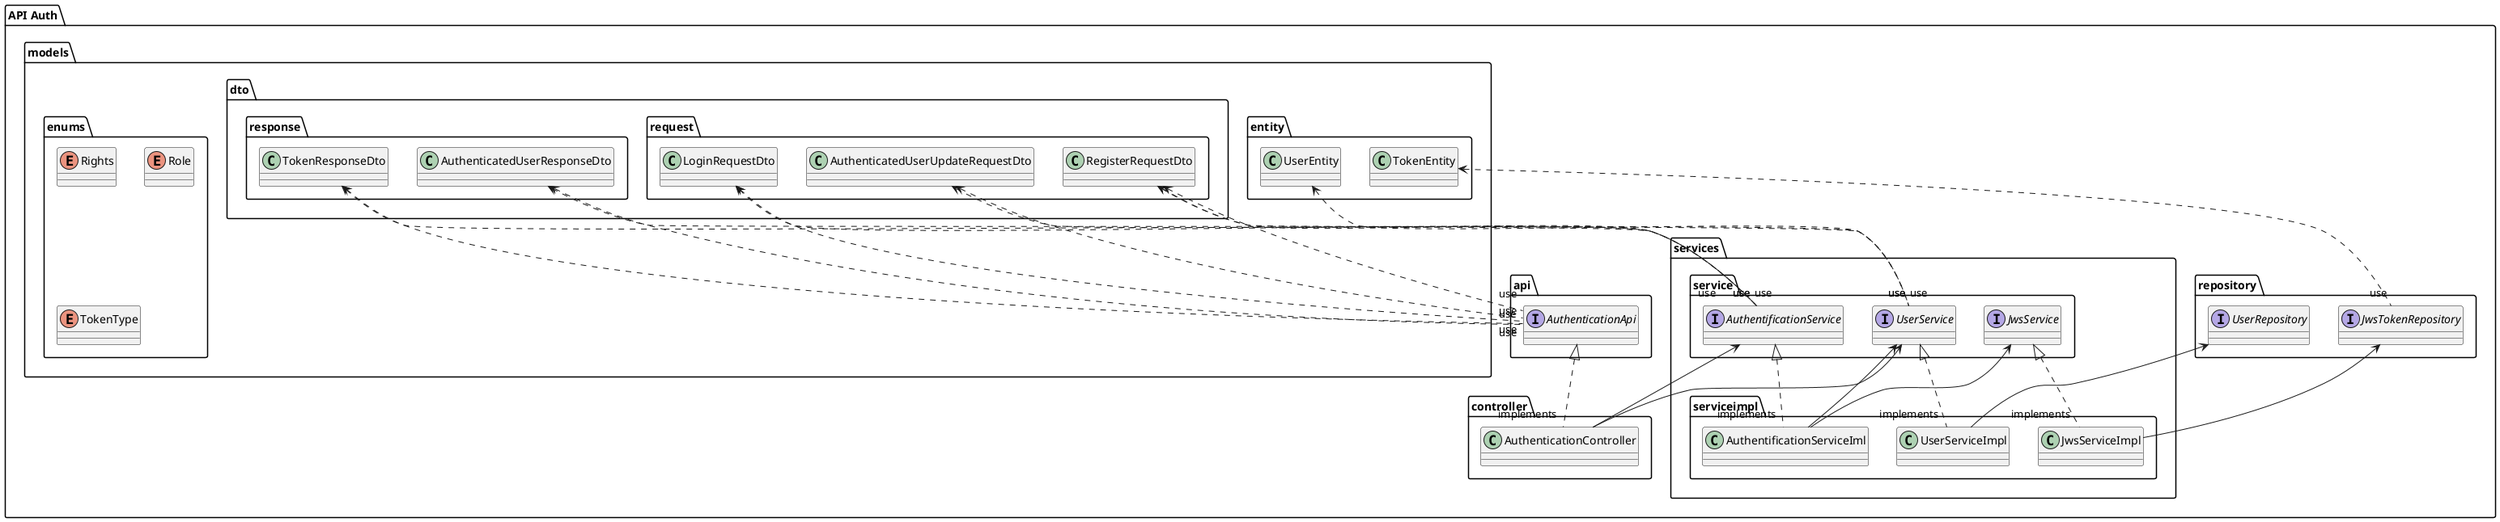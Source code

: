 @startuml
'https://plantuml.com/class-diagram

package "API Auth" {
    package "api" {
        interface AuthenticationApi
    }

    package "controller" {
        class AuthenticationController
    }

    package "models" {
        package "dto" {
            package "request" {
                class AuthenticatedUserUpdateRequestDto
                class LoginRequestDto
                class RegisterRequestDto
            }

            package "response" {
                class AuthenticatedUserResponseDto
                class TokenResponseDto
            }
        }
        package "entity" {
                        class UserEntity
                        class TokenEntity
                    }

                    package "enums" {
                        enum Rights
                        enum Role
                        enum TokenType
                    }
    }

    package "repository" {
        interface JwsTokenRepository
        interface UserRepository
    }

    package "services" {
        package "service" {
            interface AuthentificationService
            interface JwsService
            interface UserService
        }

        package "serviceimpl" {
            class AuthentificationServiceIml
            class JwsServiceImpl
            class UserServiceImpl
        }
    }
}

AuthenticationApi <|.."implements" AuthenticationController
UserService <|.. "implements" UserServiceImpl
JwsService <|.. "implements" JwsServiceImpl
AuthentificationService <|.. "implements" AuthentificationServiceIml
JwsService <-- AuthentificationServiceIml
UserService <-- AuthentificationServiceIml
UserRepository <-- UserServiceImpl
JwsTokenRepository <-- JwsServiceImpl
UserService <-- AuthenticationController
AuthentificationService <-- AuthenticationController
AuthenticatedUserUpdateRequestDto <.. "use" AuthenticationApi
AuthenticatedUserUpdateRequestDto <.. "use" AuthentificationService
LoginRequestDto <.. "use" AuthenticationApi
LoginRequestDto <.. "use" AuthentificationService
RegisterRequestDto <.. "use" AuthenticationApi
RegisterRequestDto <.. "use" AuthentificationService
RegisterRequestDto <.. "use" UserService
AuthenticatedUserResponseDto <.. "use" AuthenticationApi
AuthenticatedUserResponseDto <.. "use" UserService
TokenResponseDto <.. "use" AuthenticationApi
TokenResponseDto <.. "use" AuthentificationService
TokenEntity <.. "use" JwsTokenRepository
UserEntity <.. "use" UserService
@enduml